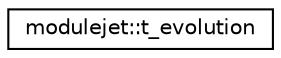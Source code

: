 digraph "Graphical Class Hierarchy"
{
 // LATEX_PDF_SIZE
  edge [fontname="Helvetica",fontsize="10",labelfontname="Helvetica",labelfontsize="10"];
  node [fontname="Helvetica",fontsize="10",shape=record];
  rankdir="LR";
  Node0 [label="modulejet::t_evolution",height=0.2,width=0.4,color="black", fillcolor="white", style="filled",URL="$structmodulejet_1_1t__evolution.html",tooltip=" "];
}
